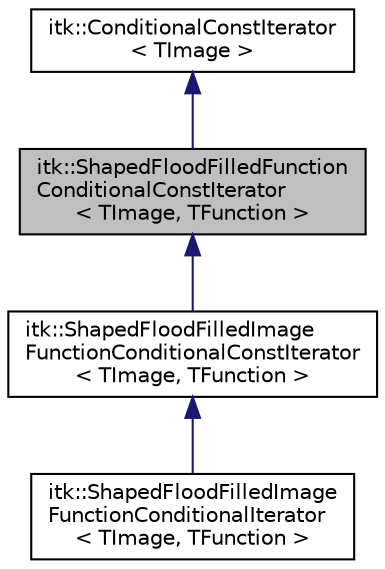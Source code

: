 digraph "itk::ShapedFloodFilledFunctionConditionalConstIterator&lt; TImage, TFunction &gt;"
{
 // LATEX_PDF_SIZE
  edge [fontname="Helvetica",fontsize="10",labelfontname="Helvetica",labelfontsize="10"];
  node [fontname="Helvetica",fontsize="10",shape=record];
  Node1 [label="itk::ShapedFloodFilledFunction\lConditionalConstIterator\l\< TImage, TFunction \>",height=0.2,width=0.4,color="black", fillcolor="grey75", style="filled", fontcolor="black",tooltip="Iterates over a flood-filled spatial function with read-only access to pixels."];
  Node2 -> Node1 [dir="back",color="midnightblue",fontsize="10",style="solid",fontname="Helvetica"];
  Node2 [label="itk::ConditionalConstIterator\l\< TImage \>",height=0.2,width=0.4,color="black", fillcolor="white", style="filled",URL="$classitk_1_1ConditionalConstIterator.html",tooltip="A base class for other iterators where membership in the set of output pixels is conditional upon som..."];
  Node1 -> Node3 [dir="back",color="midnightblue",fontsize="10",style="solid",fontname="Helvetica"];
  Node3 [label="itk::ShapedFloodFilledImage\lFunctionConditionalConstIterator\l\< TImage, TFunction \>",height=0.2,width=0.4,color="black", fillcolor="white", style="filled",URL="$classitk_1_1ShapedFloodFilledImageFunctionConditionalConstIterator.html",tooltip="Iterates over a flood-filled image function with read-only access to pixels."];
  Node3 -> Node4 [dir="back",color="midnightblue",fontsize="10",style="solid",fontname="Helvetica"];
  Node4 [label="itk::ShapedFloodFilledImage\lFunctionConditionalIterator\l\< TImage, TFunction \>",height=0.2,width=0.4,color="black", fillcolor="white", style="filled",URL="$classitk_1_1ShapedFloodFilledImageFunctionConditionalIterator.html",tooltip="Iterates over a flood-filled image function with write access to pixels."];
}

